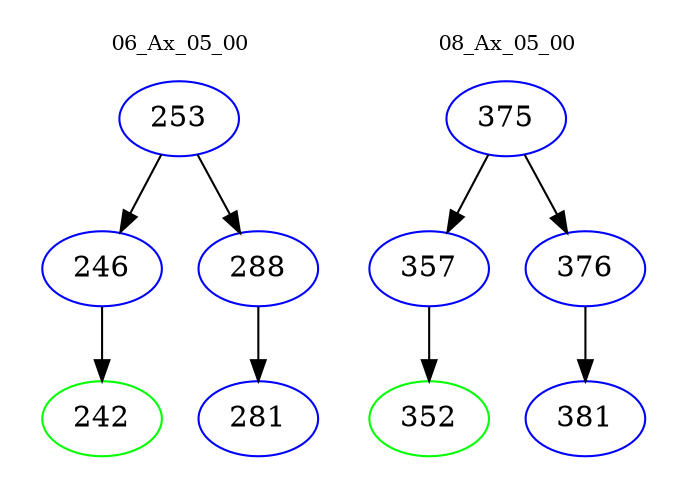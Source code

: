 digraph{
subgraph cluster_0 {
color = white
label = "06_Ax_05_00";
fontsize=10;
T0_253 [label="253", color="blue"]
T0_253 -> T0_246 [color="black"]
T0_246 [label="246", color="blue"]
T0_246 -> T0_242 [color="black"]
T0_242 [label="242", color="green"]
T0_253 -> T0_288 [color="black"]
T0_288 [label="288", color="blue"]
T0_288 -> T0_281 [color="black"]
T0_281 [label="281", color="blue"]
}
subgraph cluster_1 {
color = white
label = "08_Ax_05_00";
fontsize=10;
T1_375 [label="375", color="blue"]
T1_375 -> T1_357 [color="black"]
T1_357 [label="357", color="blue"]
T1_357 -> T1_352 [color="black"]
T1_352 [label="352", color="green"]
T1_375 -> T1_376 [color="black"]
T1_376 [label="376", color="blue"]
T1_376 -> T1_381 [color="black"]
T1_381 [label="381", color="blue"]
}
}
